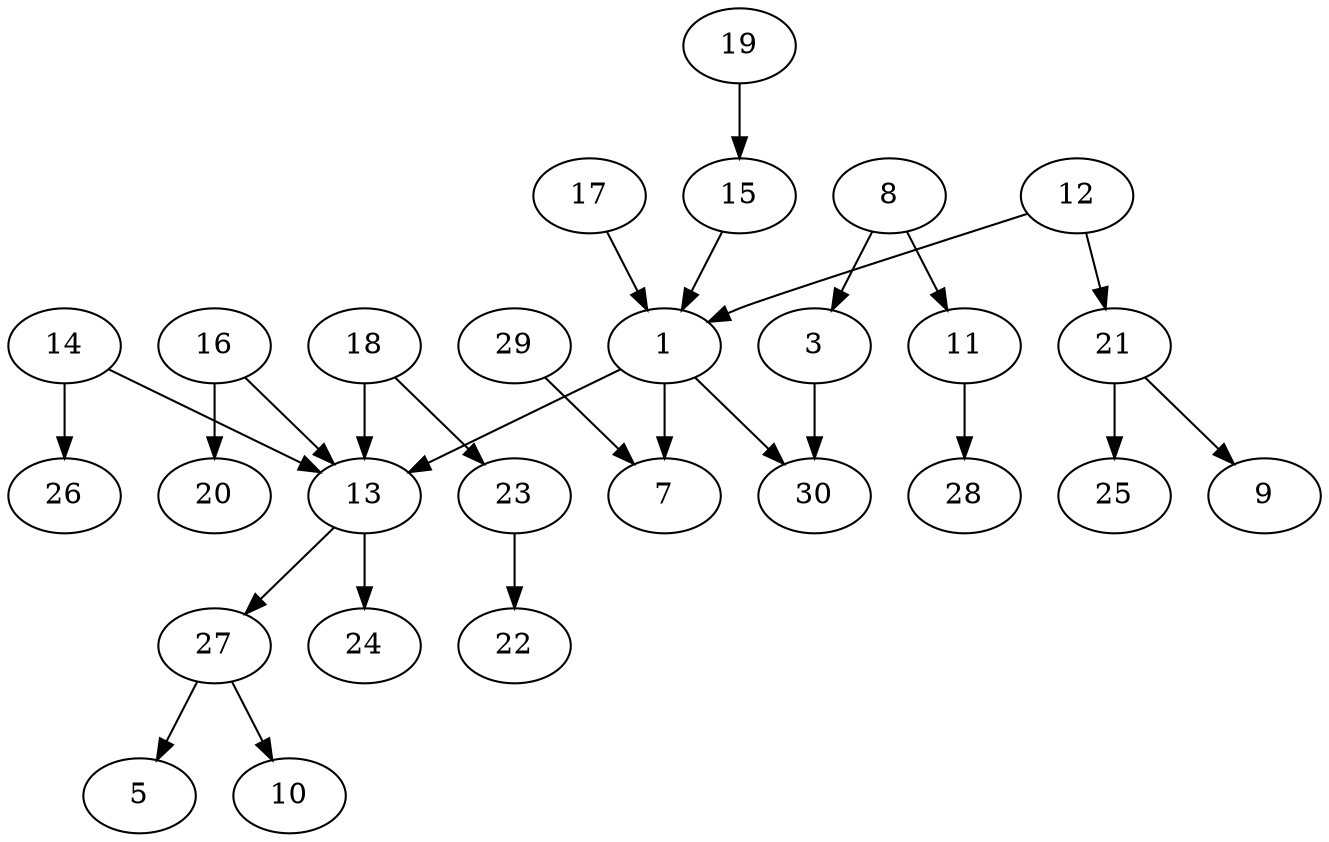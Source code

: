 digraph sample {
1 -> 7[color="black"];
1 -> 13[color="black"];
1 -> 30[color="black"];
3 -> 30[color="black"];
8 -> 3[color="black"];
8 -> 11[color="black"];
11 -> 28[color="black"];
12 -> 1[color="black"];
12 -> 21[color="black"];
13 -> 24[color="black"];
13 -> 27[color="black"];
14 -> 13[color="black"];
14 -> 26[color="black"];
15 -> 1[color="black"];
16 -> 13[color="black"];
16 -> 20[color="black"];
17 -> 1[color="black"];
18 -> 13[color="black"];
18 -> 23[color="black"];
19 -> 15[color="black"];
21 -> 9[color="black"];
21 -> 25[color="black"];
23 -> 22[color="black"];
27 -> 5[color="black"];
27 -> 10[color="black"];
29 -> 7[color="black"];
}